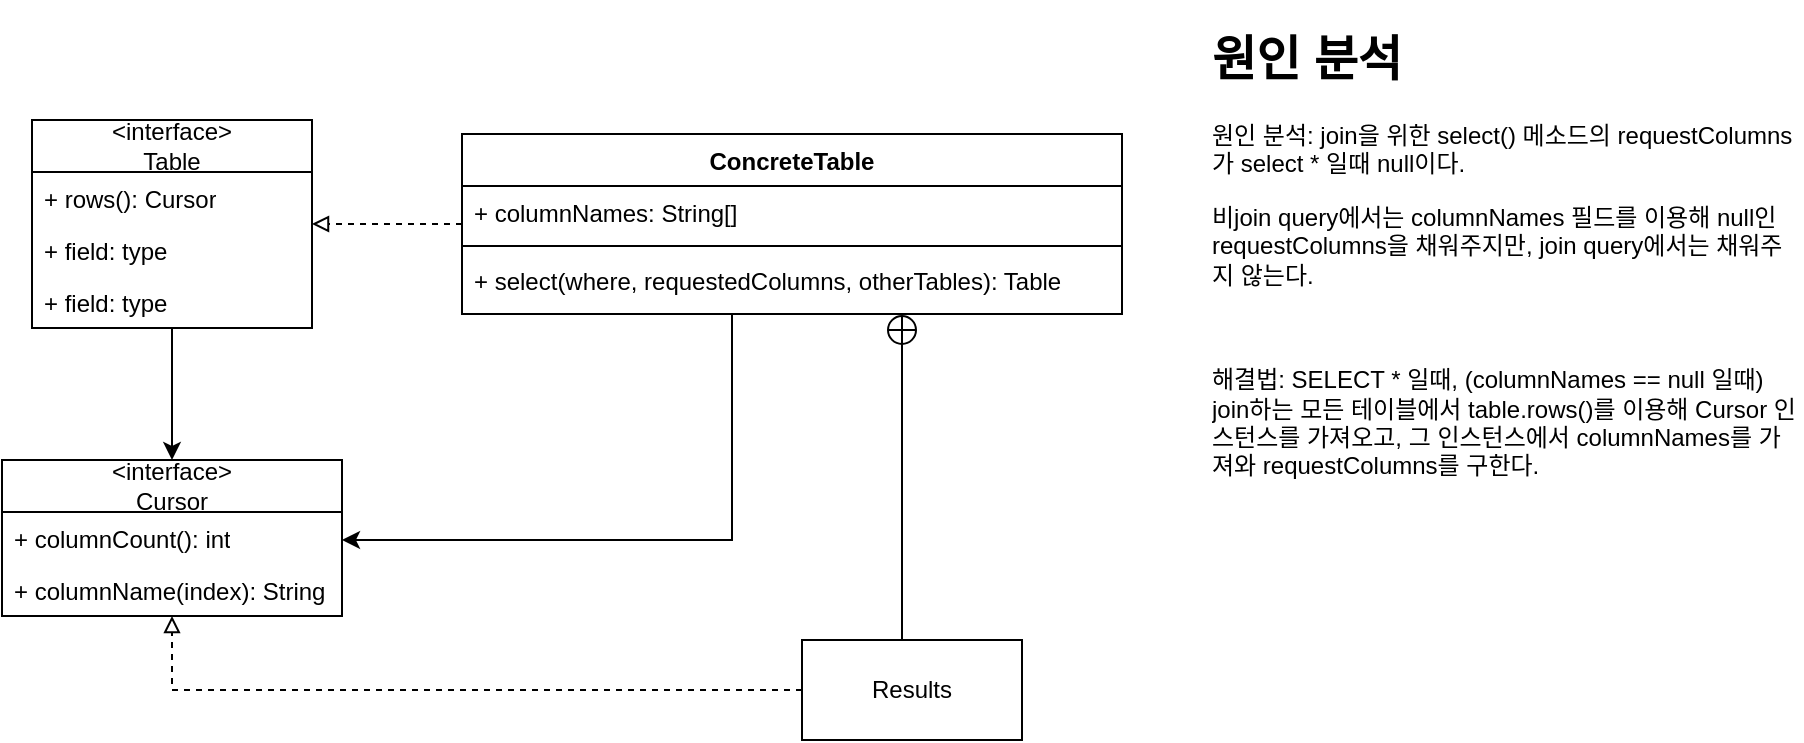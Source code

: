 <mxfile version="22.1.3" type="device">
  <diagram id="C-taeZuEoNq7eZ3j_UgI" name="Page-1">
    <mxGraphModel dx="1221" dy="814" grid="1" gridSize="10" guides="1" tooltips="1" connect="1" arrows="1" fold="1" page="1" pageScale="1" pageWidth="850" pageHeight="1100" math="0" shadow="0">
      <root>
        <mxCell id="0" />
        <mxCell id="1" parent="0" />
        <mxCell id="dqgnZybEGSiZv4e8AFzj-17" style="edgeStyle=orthogonalEdgeStyle;rounded=0;orthogonalLoop=1;jettySize=auto;html=1;dashed=1;endArrow=block;endFill=0;" edge="1" parent="1" source="dqgnZybEGSiZv4e8AFzj-3" target="dqgnZybEGSiZv4e8AFzj-9">
          <mxGeometry relative="1" as="geometry" />
        </mxCell>
        <mxCell id="dqgnZybEGSiZv4e8AFzj-19" style="edgeStyle=orthogonalEdgeStyle;rounded=0;orthogonalLoop=1;jettySize=auto;html=1;" edge="1" parent="1" source="dqgnZybEGSiZv4e8AFzj-3" target="dqgnZybEGSiZv4e8AFzj-13">
          <mxGeometry relative="1" as="geometry">
            <Array as="points">
              <mxPoint x="375" y="290" />
            </Array>
          </mxGeometry>
        </mxCell>
        <mxCell id="dqgnZybEGSiZv4e8AFzj-3" value="ConcreteTable" style="swimlane;fontStyle=1;align=center;verticalAlign=top;childLayout=stackLayout;horizontal=1;startSize=26;horizontalStack=0;resizeParent=1;resizeParentMax=0;resizeLast=0;collapsible=1;marginBottom=0;whiteSpace=wrap;html=1;" vertex="1" parent="1">
          <mxGeometry x="240" y="87" width="330" height="90" as="geometry" />
        </mxCell>
        <mxCell id="dqgnZybEGSiZv4e8AFzj-4" value="+ columnNames: String[]" style="text;strokeColor=none;fillColor=none;align=left;verticalAlign=top;spacingLeft=4;spacingRight=4;overflow=hidden;rotatable=0;points=[[0,0.5],[1,0.5]];portConstraint=eastwest;whiteSpace=wrap;html=1;" vertex="1" parent="dqgnZybEGSiZv4e8AFzj-3">
          <mxGeometry y="26" width="330" height="26" as="geometry" />
        </mxCell>
        <mxCell id="dqgnZybEGSiZv4e8AFzj-5" value="" style="line;strokeWidth=1;fillColor=none;align=left;verticalAlign=middle;spacingTop=-1;spacingLeft=3;spacingRight=3;rotatable=0;labelPosition=right;points=[];portConstraint=eastwest;strokeColor=inherit;" vertex="1" parent="dqgnZybEGSiZv4e8AFzj-3">
          <mxGeometry y="52" width="330" height="8" as="geometry" />
        </mxCell>
        <mxCell id="dqgnZybEGSiZv4e8AFzj-6" value="+&amp;nbsp;select(where, requestedColumns, otherTables): Table" style="text;strokeColor=none;fillColor=none;align=left;verticalAlign=top;spacingLeft=4;spacingRight=4;overflow=hidden;rotatable=0;points=[[0,0.5],[1,0.5]];portConstraint=eastwest;whiteSpace=wrap;html=1;" vertex="1" parent="dqgnZybEGSiZv4e8AFzj-3">
          <mxGeometry y="60" width="330" height="30" as="geometry" />
        </mxCell>
        <mxCell id="dqgnZybEGSiZv4e8AFzj-8" value="&lt;h1&gt;원인 분석&lt;/h1&gt;&lt;p&gt;원인 분석: join을 위한 select() 메소드의 requestColumns가 select * 일때 null이다.&lt;/p&gt;&lt;p&gt;비join query에서는 columnNames 필드를 이용해 null인 requestColumns을 채워주지만, join query에서는 채워주지 않는다.&lt;/p&gt;&lt;p&gt;&lt;br&gt;&lt;/p&gt;&lt;p&gt;해결법: SELECT * 일때, (columnNames == null 일때) join하는 모든 테이블에서 table.rows()를 이용해 Cursor 인스턴스를 가져오고, 그 인스턴스에서 columnNames를 가져와 requestColumns를 구한다.&lt;/p&gt;" style="text;html=1;strokeColor=none;fillColor=none;spacing=5;spacingTop=-20;whiteSpace=wrap;overflow=hidden;rounded=0;" vertex="1" parent="1">
          <mxGeometry x="610" y="30" width="300" height="330" as="geometry" />
        </mxCell>
        <mxCell id="dqgnZybEGSiZv4e8AFzj-20" style="edgeStyle=orthogonalEdgeStyle;rounded=0;orthogonalLoop=1;jettySize=auto;html=1;" edge="1" parent="1" source="dqgnZybEGSiZv4e8AFzj-9" target="dqgnZybEGSiZv4e8AFzj-13">
          <mxGeometry relative="1" as="geometry" />
        </mxCell>
        <mxCell id="dqgnZybEGSiZv4e8AFzj-9" value="&amp;lt;interface&amp;gt;&lt;br&gt;Table" style="swimlane;fontStyle=0;childLayout=stackLayout;horizontal=1;startSize=26;fillColor=none;horizontalStack=0;resizeParent=1;resizeParentMax=0;resizeLast=0;collapsible=1;marginBottom=0;whiteSpace=wrap;html=1;" vertex="1" parent="1">
          <mxGeometry x="25" y="80" width="140" height="104" as="geometry" />
        </mxCell>
        <mxCell id="dqgnZybEGSiZv4e8AFzj-10" value="+ rows(): Cursor" style="text;strokeColor=none;fillColor=none;align=left;verticalAlign=top;spacingLeft=4;spacingRight=4;overflow=hidden;rotatable=0;points=[[0,0.5],[1,0.5]];portConstraint=eastwest;whiteSpace=wrap;html=1;" vertex="1" parent="dqgnZybEGSiZv4e8AFzj-9">
          <mxGeometry y="26" width="140" height="26" as="geometry" />
        </mxCell>
        <mxCell id="dqgnZybEGSiZv4e8AFzj-11" value="+ field: type" style="text;strokeColor=none;fillColor=none;align=left;verticalAlign=top;spacingLeft=4;spacingRight=4;overflow=hidden;rotatable=0;points=[[0,0.5],[1,0.5]];portConstraint=eastwest;whiteSpace=wrap;html=1;" vertex="1" parent="dqgnZybEGSiZv4e8AFzj-9">
          <mxGeometry y="52" width="140" height="26" as="geometry" />
        </mxCell>
        <mxCell id="dqgnZybEGSiZv4e8AFzj-12" value="+ field: type" style="text;strokeColor=none;fillColor=none;align=left;verticalAlign=top;spacingLeft=4;spacingRight=4;overflow=hidden;rotatable=0;points=[[0,0.5],[1,0.5]];portConstraint=eastwest;whiteSpace=wrap;html=1;" vertex="1" parent="dqgnZybEGSiZv4e8AFzj-9">
          <mxGeometry y="78" width="140" height="26" as="geometry" />
        </mxCell>
        <mxCell id="dqgnZybEGSiZv4e8AFzj-13" value="&amp;lt;interface&amp;gt;&lt;br&gt;Cursor" style="swimlane;fontStyle=0;childLayout=stackLayout;horizontal=1;startSize=26;fillColor=none;horizontalStack=0;resizeParent=1;resizeParentMax=0;resizeLast=0;collapsible=1;marginBottom=0;whiteSpace=wrap;html=1;" vertex="1" parent="1">
          <mxGeometry x="10" y="250" width="170" height="78" as="geometry" />
        </mxCell>
        <mxCell id="dqgnZybEGSiZv4e8AFzj-14" value="+ columnCount(): int" style="text;strokeColor=none;fillColor=none;align=left;verticalAlign=top;spacingLeft=4;spacingRight=4;overflow=hidden;rotatable=0;points=[[0,0.5],[1,0.5]];portConstraint=eastwest;whiteSpace=wrap;html=1;" vertex="1" parent="dqgnZybEGSiZv4e8AFzj-13">
          <mxGeometry y="26" width="170" height="26" as="geometry" />
        </mxCell>
        <mxCell id="dqgnZybEGSiZv4e8AFzj-15" value="+ columnName(index): String" style="text;strokeColor=none;fillColor=none;align=left;verticalAlign=top;spacingLeft=4;spacingRight=4;overflow=hidden;rotatable=0;points=[[0,0.5],[1,0.5]];portConstraint=eastwest;whiteSpace=wrap;html=1;" vertex="1" parent="dqgnZybEGSiZv4e8AFzj-13">
          <mxGeometry y="52" width="170" height="26" as="geometry" />
        </mxCell>
        <mxCell id="dqgnZybEGSiZv4e8AFzj-25" style="edgeStyle=orthogonalEdgeStyle;rounded=0;orthogonalLoop=1;jettySize=auto;html=1;exitX=1;exitY=0.5;exitDx=0;exitDy=0;" edge="1" parent="dqgnZybEGSiZv4e8AFzj-13" source="dqgnZybEGSiZv4e8AFzj-15" target="dqgnZybEGSiZv4e8AFzj-15">
          <mxGeometry relative="1" as="geometry" />
        </mxCell>
        <mxCell id="dqgnZybEGSiZv4e8AFzj-22" value="" style="endArrow=open;startArrow=circlePlus;endFill=0;startFill=0;endSize=8;html=1;rounded=0;" edge="1" parent="1">
          <mxGeometry width="160" relative="1" as="geometry">
            <mxPoint x="460" y="177" as="sourcePoint" />
            <mxPoint x="460" y="350" as="targetPoint" />
          </mxGeometry>
        </mxCell>
        <mxCell id="dqgnZybEGSiZv4e8AFzj-24" style="edgeStyle=orthogonalEdgeStyle;rounded=0;orthogonalLoop=1;jettySize=auto;html=1;endArrow=block;endFill=0;dashed=1;" edge="1" parent="1" source="dqgnZybEGSiZv4e8AFzj-23" target="dqgnZybEGSiZv4e8AFzj-13">
          <mxGeometry relative="1" as="geometry">
            <mxPoint x="200" y="320" as="targetPoint" />
          </mxGeometry>
        </mxCell>
        <mxCell id="dqgnZybEGSiZv4e8AFzj-23" value="Results" style="html=1;whiteSpace=wrap;" vertex="1" parent="1">
          <mxGeometry x="410" y="340" width="110" height="50" as="geometry" />
        </mxCell>
      </root>
    </mxGraphModel>
  </diagram>
</mxfile>
